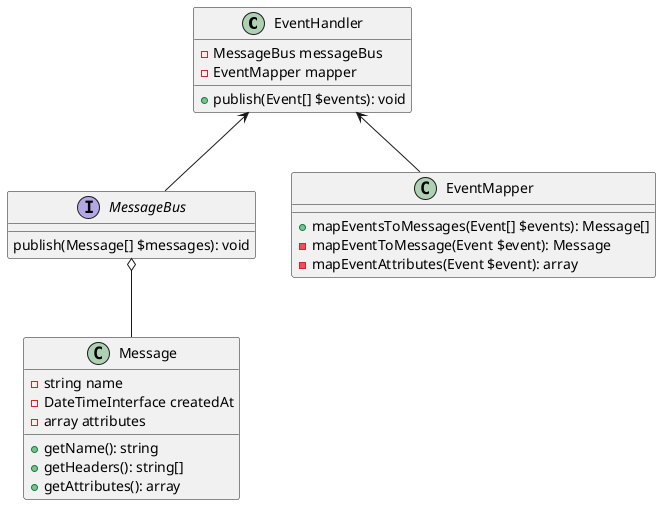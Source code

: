 @startuml

EventHandler <-- MessageBus
EventHandler <-- EventMapper
MessageBus o-- Message

class EventHandler {
    -MessageBus messageBus
    -EventMapper mapper
    +publish(Event[] $events): void
}

class EventMapper {
    +mapEventsToMessages(Event[] $events): Message[]
    -mapEventToMessage(Event $event): Message
    -mapEventAttributes(Event $event): array
}

class Message {
    -string name
    -DateTimeInterface createdAt
    -array attributes
    +getName(): string
    +getHeaders(): string[]
    +getAttributes(): array
}

interface MessageBus {
    publish(Message[] $messages): void
}

@enduml
